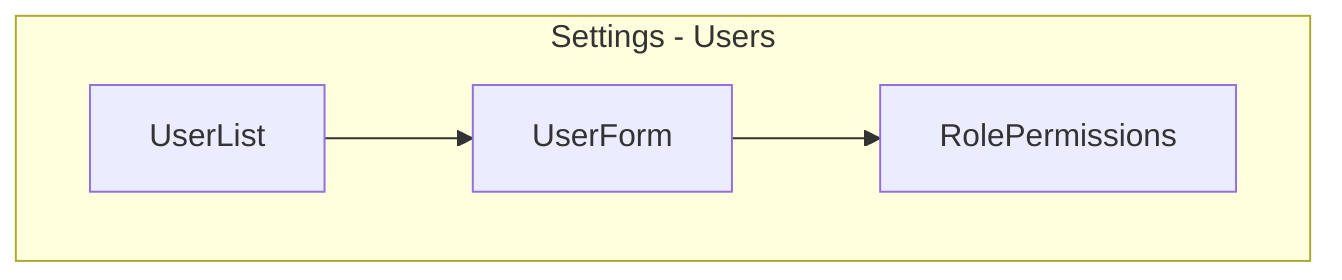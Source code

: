 flowchart TB
  subgraph Page[Settings - Users]
    UL[UserList]
    UF[UserForm]
    RP[RolePermissions]
  end
  UL --> UF
  UF --> RP